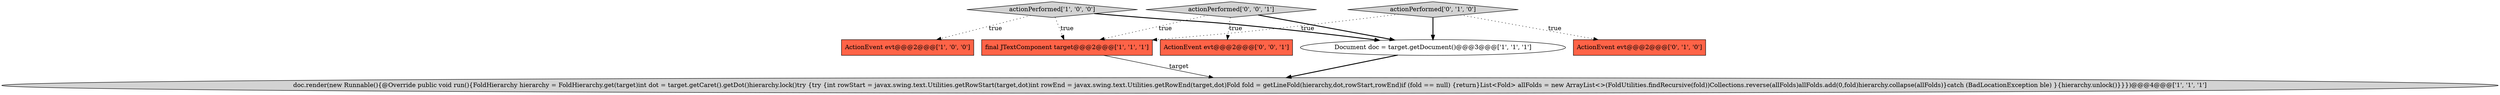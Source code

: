 digraph {
2 [style = filled, label = "actionPerformed['1', '0', '0']", fillcolor = lightgray, shape = diamond image = "AAA0AAABBB1BBB"];
7 [style = filled, label = "ActionEvent evt@@@2@@@['0', '0', '1']", fillcolor = tomato, shape = box image = "AAA0AAABBB3BBB"];
3 [style = filled, label = "final JTextComponent target@@@2@@@['1', '1', '1']", fillcolor = tomato, shape = box image = "AAA0AAABBB1BBB"];
8 [style = filled, label = "actionPerformed['0', '0', '1']", fillcolor = lightgray, shape = diamond image = "AAA0AAABBB3BBB"];
0 [style = filled, label = "Document doc = target.getDocument()@@@3@@@['1', '1', '1']", fillcolor = white, shape = ellipse image = "AAA0AAABBB1BBB"];
6 [style = filled, label = "actionPerformed['0', '1', '0']", fillcolor = lightgray, shape = diamond image = "AAA0AAABBB2BBB"];
1 [style = filled, label = "ActionEvent evt@@@2@@@['1', '0', '0']", fillcolor = tomato, shape = box image = "AAA0AAABBB1BBB"];
5 [style = filled, label = "ActionEvent evt@@@2@@@['0', '1', '0']", fillcolor = tomato, shape = box image = "AAA0AAABBB2BBB"];
4 [style = filled, label = "doc.render(new Runnable(){@Override public void run(){FoldHierarchy hierarchy = FoldHierarchy.get(target)int dot = target.getCaret().getDot()hierarchy.lock()try {try {int rowStart = javax.swing.text.Utilities.getRowStart(target,dot)int rowEnd = javax.swing.text.Utilities.getRowEnd(target,dot)Fold fold = getLineFold(hierarchy,dot,rowStart,rowEnd)if (fold == null) {return}List<Fold> allFolds = new ArrayList<>(FoldUtilities.findRecursive(fold))Collections.reverse(allFolds)allFolds.add(0,fold)hierarchy.collapse(allFolds)}catch (BadLocationException ble) }{hierarchy.unlock()}}})@@@4@@@['1', '1', '1']", fillcolor = lightgray, shape = ellipse image = "AAA0AAABBB1BBB"];
6->0 [style = bold, label=""];
2->1 [style = dotted, label="true"];
6->5 [style = dotted, label="true"];
2->0 [style = bold, label=""];
8->3 [style = dotted, label="true"];
2->3 [style = dotted, label="true"];
0->4 [style = bold, label=""];
3->4 [style = solid, label="target"];
8->7 [style = dotted, label="true"];
8->0 [style = bold, label=""];
6->3 [style = dotted, label="true"];
}
